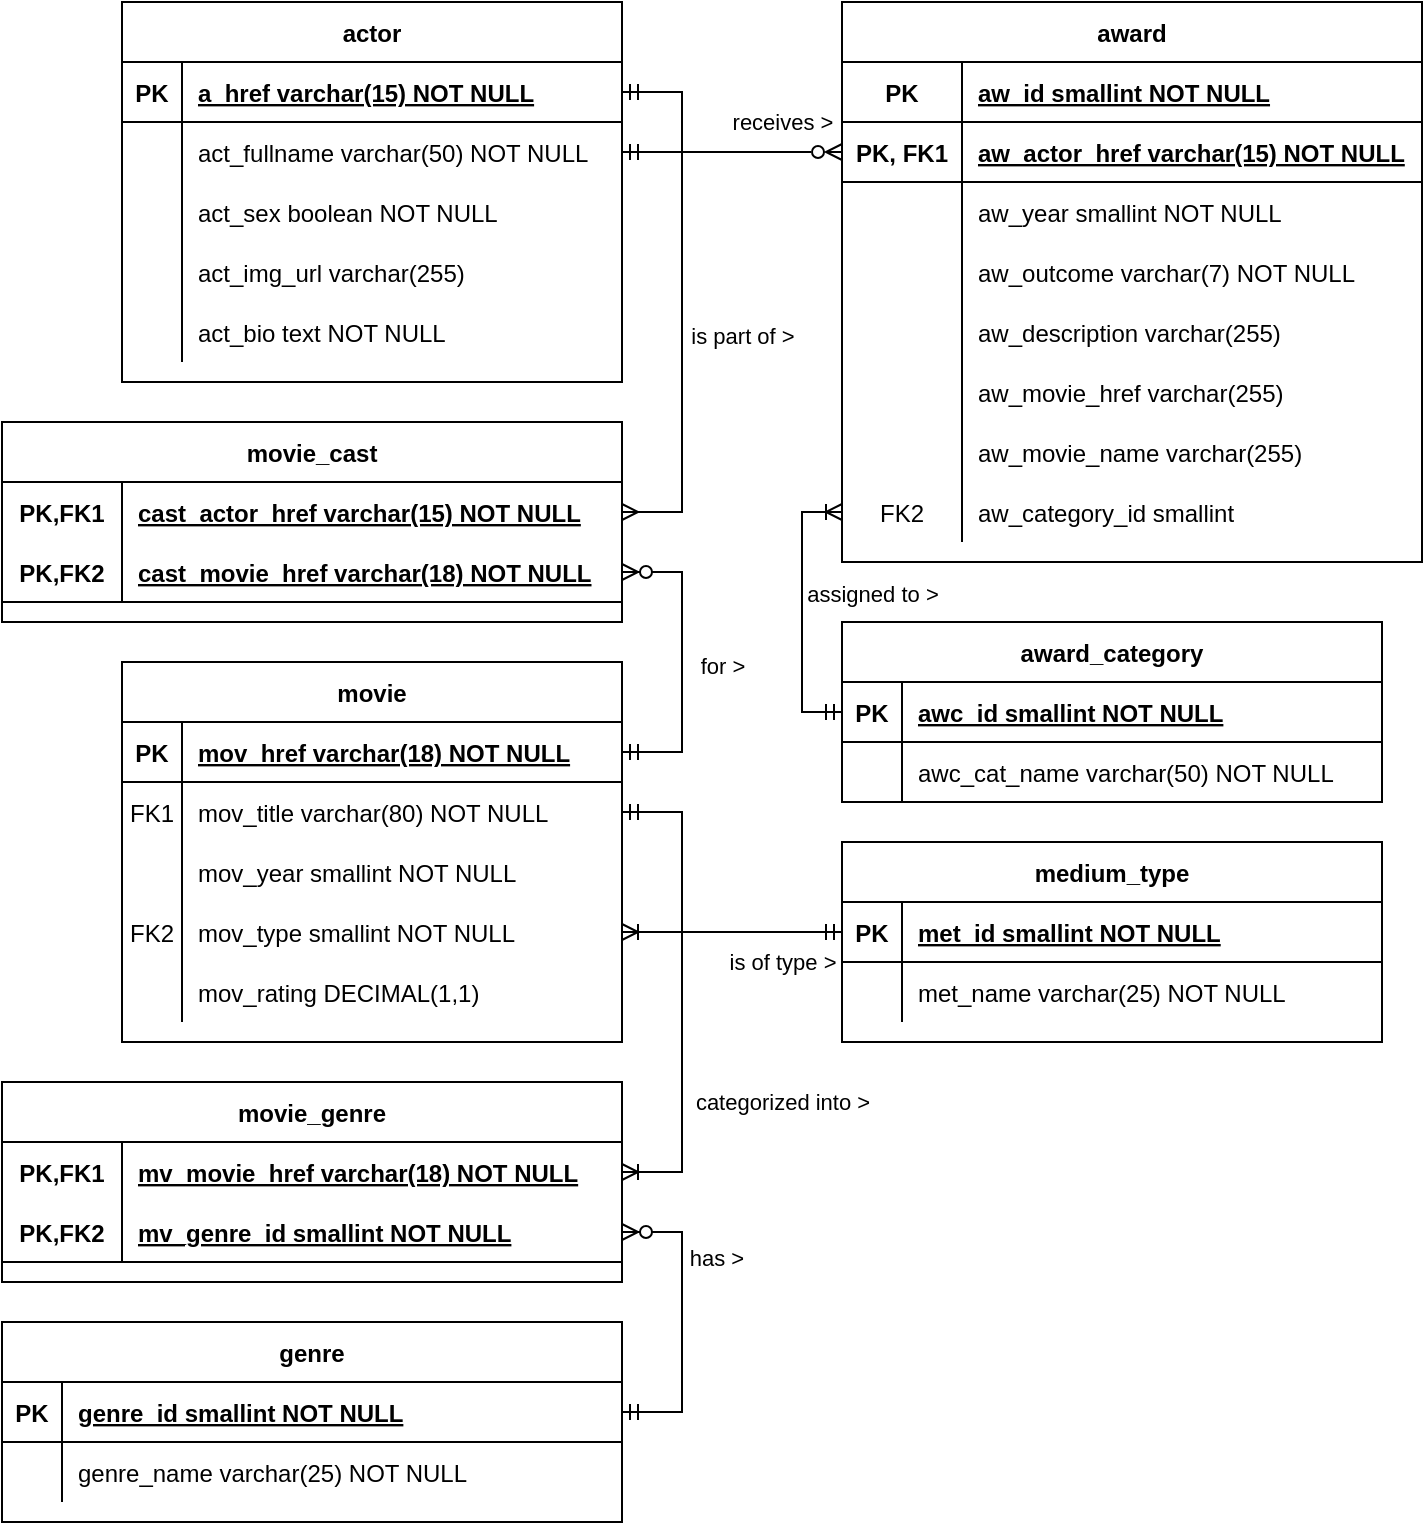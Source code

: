 <mxfile version="15.8.4" type="device"><diagram id="R2lEEEUBdFMjLlhIrx00" name="Page-1"><mxGraphModel dx="1994" dy="1238" grid="1" gridSize="10" guides="1" tooltips="1" connect="1" arrows="1" fold="1" page="1" pageScale="1" pageWidth="827" pageHeight="1169" math="0" shadow="0" extFonts="Permanent Marker^https://fonts.googleapis.com/css?family=Permanent+Marker"><root><mxCell id="0"/><mxCell id="1" parent="0"/><mxCell id="C-vyLk0tnHw3VtMMgP7b-2" value="award" style="shape=table;startSize=30;container=1;collapsible=1;childLayout=tableLayout;fixedRows=1;rowLines=0;fontStyle=1;align=center;resizeLast=1;" parent="1" vertex="1"><mxGeometry x="460" y="80" width="290" height="280" as="geometry"/></mxCell><mxCell id="C-vyLk0tnHw3VtMMgP7b-3" value="" style="shape=partialRectangle;collapsible=0;dropTarget=0;pointerEvents=0;fillColor=none;points=[[0,0.5],[1,0.5]];portConstraint=eastwest;top=0;left=0;right=0;bottom=1;" parent="C-vyLk0tnHw3VtMMgP7b-2" vertex="1"><mxGeometry y="30" width="290" height="30" as="geometry"/></mxCell><mxCell id="C-vyLk0tnHw3VtMMgP7b-4" value="PK" style="shape=partialRectangle;overflow=hidden;connectable=0;fillColor=none;top=0;left=0;bottom=0;right=0;fontStyle=1;" parent="C-vyLk0tnHw3VtMMgP7b-3" vertex="1"><mxGeometry width="60" height="30" as="geometry"><mxRectangle width="60" height="30" as="alternateBounds"/></mxGeometry></mxCell><mxCell id="C-vyLk0tnHw3VtMMgP7b-5" value="aw_id smallint NOT NULL" style="shape=partialRectangle;overflow=hidden;connectable=0;fillColor=none;top=0;left=0;bottom=0;right=0;align=left;spacingLeft=6;fontStyle=5;" parent="C-vyLk0tnHw3VtMMgP7b-3" vertex="1"><mxGeometry x="60" width="230" height="30" as="geometry"><mxRectangle width="230" height="30" as="alternateBounds"/></mxGeometry></mxCell><mxCell id="WkH7idtvHM0Loapfpm70-56" style="shape=partialRectangle;collapsible=0;dropTarget=0;pointerEvents=0;fillColor=none;points=[[0,0.5],[1,0.5]];portConstraint=eastwest;top=0;left=0;right=0;bottom=1;" parent="C-vyLk0tnHw3VtMMgP7b-2" vertex="1"><mxGeometry y="60" width="290" height="30" as="geometry"/></mxCell><mxCell id="WkH7idtvHM0Loapfpm70-57" value="PK, FK1" style="shape=partialRectangle;overflow=hidden;connectable=0;fillColor=none;top=0;left=0;bottom=0;right=0;fontStyle=1;" parent="WkH7idtvHM0Loapfpm70-56" vertex="1"><mxGeometry width="60" height="30" as="geometry"><mxRectangle width="60" height="30" as="alternateBounds"/></mxGeometry></mxCell><mxCell id="WkH7idtvHM0Loapfpm70-58" value="aw_actor_href varchar(15) NOT NULL" style="shape=partialRectangle;overflow=hidden;connectable=0;fillColor=none;top=0;left=0;bottom=0;right=0;align=left;spacingLeft=6;fontStyle=5;" parent="WkH7idtvHM0Loapfpm70-56" vertex="1"><mxGeometry x="60" width="230" height="30" as="geometry"><mxRectangle width="230" height="30" as="alternateBounds"/></mxGeometry></mxCell><mxCell id="C-vyLk0tnHw3VtMMgP7b-9" value="" style="shape=partialRectangle;collapsible=0;dropTarget=0;pointerEvents=0;fillColor=none;points=[[0,0.5],[1,0.5]];portConstraint=eastwest;top=0;left=0;right=0;bottom=0;" parent="C-vyLk0tnHw3VtMMgP7b-2" vertex="1"><mxGeometry y="90" width="290" height="30" as="geometry"/></mxCell><mxCell id="C-vyLk0tnHw3VtMMgP7b-10" value="" style="shape=partialRectangle;overflow=hidden;connectable=0;fillColor=none;top=0;left=0;bottom=0;right=0;" parent="C-vyLk0tnHw3VtMMgP7b-9" vertex="1"><mxGeometry width="60" height="30" as="geometry"><mxRectangle width="60" height="30" as="alternateBounds"/></mxGeometry></mxCell><mxCell id="C-vyLk0tnHw3VtMMgP7b-11" value="aw_year smallint NOT NULL" style="shape=partialRectangle;overflow=hidden;connectable=0;fillColor=none;top=0;left=0;bottom=0;right=0;align=left;spacingLeft=6;" parent="C-vyLk0tnHw3VtMMgP7b-9" vertex="1"><mxGeometry x="60" width="230" height="30" as="geometry"><mxRectangle width="230" height="30" as="alternateBounds"/></mxGeometry></mxCell><mxCell id="WkH7idtvHM0Loapfpm70-60" style="shape=partialRectangle;collapsible=0;dropTarget=0;pointerEvents=0;fillColor=none;points=[[0,0.5],[1,0.5]];portConstraint=eastwest;top=0;left=0;right=0;bottom=0;" parent="C-vyLk0tnHw3VtMMgP7b-2" vertex="1"><mxGeometry y="120" width="290" height="30" as="geometry"/></mxCell><mxCell id="WkH7idtvHM0Loapfpm70-61" style="shape=partialRectangle;overflow=hidden;connectable=0;fillColor=none;top=0;left=0;bottom=0;right=0;" parent="WkH7idtvHM0Loapfpm70-60" vertex="1"><mxGeometry width="60" height="30" as="geometry"><mxRectangle width="60" height="30" as="alternateBounds"/></mxGeometry></mxCell><mxCell id="WkH7idtvHM0Loapfpm70-62" value="aw_outcome varchar(7) NOT NULL" style="shape=partialRectangle;overflow=hidden;connectable=0;fillColor=none;top=0;left=0;bottom=0;right=0;align=left;spacingLeft=6;" parent="WkH7idtvHM0Loapfpm70-60" vertex="1"><mxGeometry x="60" width="230" height="30" as="geometry"><mxRectangle width="230" height="30" as="alternateBounds"/></mxGeometry></mxCell><mxCell id="WkH7idtvHM0Loapfpm70-63" style="shape=partialRectangle;collapsible=0;dropTarget=0;pointerEvents=0;fillColor=none;points=[[0,0.5],[1,0.5]];portConstraint=eastwest;top=0;left=0;right=0;bottom=0;" parent="C-vyLk0tnHw3VtMMgP7b-2" vertex="1"><mxGeometry y="150" width="290" height="30" as="geometry"/></mxCell><mxCell id="WkH7idtvHM0Loapfpm70-64" style="shape=partialRectangle;overflow=hidden;connectable=0;fillColor=none;top=0;left=0;bottom=0;right=0;" parent="WkH7idtvHM0Loapfpm70-63" vertex="1"><mxGeometry width="60" height="30" as="geometry"><mxRectangle width="60" height="30" as="alternateBounds"/></mxGeometry></mxCell><mxCell id="WkH7idtvHM0Loapfpm70-65" value="aw_description varchar(255)" style="shape=partialRectangle;overflow=hidden;connectable=0;fillColor=none;top=0;left=0;bottom=0;right=0;align=left;spacingLeft=6;" parent="WkH7idtvHM0Loapfpm70-63" vertex="1"><mxGeometry x="60" width="230" height="30" as="geometry"><mxRectangle width="230" height="30" as="alternateBounds"/></mxGeometry></mxCell><mxCell id="vb8h4qFNnVortR5xruvm-1" style="shape=partialRectangle;collapsible=0;dropTarget=0;pointerEvents=0;fillColor=none;points=[[0,0.5],[1,0.5]];portConstraint=eastwest;top=0;left=0;right=0;bottom=0;" vertex="1" parent="C-vyLk0tnHw3VtMMgP7b-2"><mxGeometry y="180" width="290" height="30" as="geometry"/></mxCell><mxCell id="vb8h4qFNnVortR5xruvm-2" style="shape=partialRectangle;overflow=hidden;connectable=0;fillColor=none;top=0;left=0;bottom=0;right=0;" vertex="1" parent="vb8h4qFNnVortR5xruvm-1"><mxGeometry width="60" height="30" as="geometry"><mxRectangle width="60" height="30" as="alternateBounds"/></mxGeometry></mxCell><mxCell id="vb8h4qFNnVortR5xruvm-3" value="aw_movie_href varchar(255)" style="shape=partialRectangle;overflow=hidden;connectable=0;fillColor=none;top=0;left=0;bottom=0;right=0;align=left;spacingLeft=6;" vertex="1" parent="vb8h4qFNnVortR5xruvm-1"><mxGeometry x="60" width="230" height="30" as="geometry"><mxRectangle width="230" height="30" as="alternateBounds"/></mxGeometry></mxCell><mxCell id="WkH7idtvHM0Loapfpm70-66" style="shape=partialRectangle;collapsible=0;dropTarget=0;pointerEvents=0;fillColor=none;points=[[0,0.5],[1,0.5]];portConstraint=eastwest;top=0;left=0;right=0;bottom=0;" parent="C-vyLk0tnHw3VtMMgP7b-2" vertex="1"><mxGeometry y="210" width="290" height="30" as="geometry"/></mxCell><mxCell id="WkH7idtvHM0Loapfpm70-67" style="shape=partialRectangle;overflow=hidden;connectable=0;fillColor=none;top=0;left=0;bottom=0;right=0;" parent="WkH7idtvHM0Loapfpm70-66" vertex="1"><mxGeometry width="60" height="30" as="geometry"><mxRectangle width="60" height="30" as="alternateBounds"/></mxGeometry></mxCell><mxCell id="WkH7idtvHM0Loapfpm70-68" value="aw_movie_name varchar(255)" style="shape=partialRectangle;overflow=hidden;connectable=0;fillColor=none;top=0;left=0;bottom=0;right=0;align=left;spacingLeft=6;" parent="WkH7idtvHM0Loapfpm70-66" vertex="1"><mxGeometry x="60" width="230" height="30" as="geometry"><mxRectangle width="230" height="30" as="alternateBounds"/></mxGeometry></mxCell><mxCell id="WkH7idtvHM0Loapfpm70-69" style="shape=partialRectangle;collapsible=0;dropTarget=0;pointerEvents=0;fillColor=none;points=[[0,0.5],[1,0.5]];portConstraint=eastwest;top=0;left=0;right=0;bottom=0;" parent="C-vyLk0tnHw3VtMMgP7b-2" vertex="1"><mxGeometry y="240" width="290" height="30" as="geometry"/></mxCell><mxCell id="WkH7idtvHM0Loapfpm70-70" value="FK2" style="shape=partialRectangle;overflow=hidden;connectable=0;fillColor=none;top=0;left=0;bottom=0;right=0;" parent="WkH7idtvHM0Loapfpm70-69" vertex="1"><mxGeometry width="60" height="30" as="geometry"><mxRectangle width="60" height="30" as="alternateBounds"/></mxGeometry></mxCell><mxCell id="WkH7idtvHM0Loapfpm70-71" value="aw_category_id smallint" style="shape=partialRectangle;overflow=hidden;connectable=0;fillColor=none;top=0;left=0;bottom=0;right=0;align=left;spacingLeft=6;" parent="WkH7idtvHM0Loapfpm70-69" vertex="1"><mxGeometry x="60" width="230" height="30" as="geometry"><mxRectangle width="230" height="30" as="alternateBounds"/></mxGeometry></mxCell><mxCell id="C-vyLk0tnHw3VtMMgP7b-13" value="movie" style="shape=table;startSize=30;container=1;collapsible=1;childLayout=tableLayout;fixedRows=1;rowLines=0;fontStyle=1;align=center;resizeLast=1;" parent="1" vertex="1"><mxGeometry x="100" y="410" width="250" height="190" as="geometry"/></mxCell><mxCell id="C-vyLk0tnHw3VtMMgP7b-14" value="" style="shape=partialRectangle;collapsible=0;dropTarget=0;pointerEvents=0;fillColor=none;points=[[0,0.5],[1,0.5]];portConstraint=eastwest;top=0;left=0;right=0;bottom=1;" parent="C-vyLk0tnHw3VtMMgP7b-13" vertex="1"><mxGeometry y="30" width="250" height="30" as="geometry"/></mxCell><mxCell id="C-vyLk0tnHw3VtMMgP7b-15" value="PK" style="shape=partialRectangle;overflow=hidden;connectable=0;fillColor=none;top=0;left=0;bottom=0;right=0;fontStyle=1;" parent="C-vyLk0tnHw3VtMMgP7b-14" vertex="1"><mxGeometry width="30" height="30" as="geometry"><mxRectangle width="30" height="30" as="alternateBounds"/></mxGeometry></mxCell><mxCell id="C-vyLk0tnHw3VtMMgP7b-16" value="mov_href varchar(18) NOT NULL" style="shape=partialRectangle;overflow=hidden;connectable=0;fillColor=none;top=0;left=0;bottom=0;right=0;align=left;spacingLeft=6;fontStyle=5;" parent="C-vyLk0tnHw3VtMMgP7b-14" vertex="1"><mxGeometry x="30" width="220" height="30" as="geometry"><mxRectangle width="220" height="30" as="alternateBounds"/></mxGeometry></mxCell><mxCell id="C-vyLk0tnHw3VtMMgP7b-17" value="" style="shape=partialRectangle;collapsible=0;dropTarget=0;pointerEvents=0;fillColor=none;points=[[0,0.5],[1,0.5]];portConstraint=eastwest;top=0;left=0;right=0;bottom=0;" parent="C-vyLk0tnHw3VtMMgP7b-13" vertex="1"><mxGeometry y="60" width="250" height="30" as="geometry"/></mxCell><mxCell id="C-vyLk0tnHw3VtMMgP7b-18" value="FK1" style="shape=partialRectangle;overflow=hidden;connectable=0;fillColor=none;top=0;left=0;bottom=0;right=0;" parent="C-vyLk0tnHw3VtMMgP7b-17" vertex="1"><mxGeometry width="30" height="30" as="geometry"><mxRectangle width="30" height="30" as="alternateBounds"/></mxGeometry></mxCell><mxCell id="C-vyLk0tnHw3VtMMgP7b-19" value="mov_title varchar(80) NOT NULL" style="shape=partialRectangle;overflow=hidden;connectable=0;fillColor=none;top=0;left=0;bottom=0;right=0;align=left;spacingLeft=6;" parent="C-vyLk0tnHw3VtMMgP7b-17" vertex="1"><mxGeometry x="30" width="220" height="30" as="geometry"><mxRectangle width="220" height="30" as="alternateBounds"/></mxGeometry></mxCell><mxCell id="C-vyLk0tnHw3VtMMgP7b-20" value="" style="shape=partialRectangle;collapsible=0;dropTarget=0;pointerEvents=0;fillColor=none;points=[[0,0.5],[1,0.5]];portConstraint=eastwest;top=0;left=0;right=0;bottom=0;" parent="C-vyLk0tnHw3VtMMgP7b-13" vertex="1"><mxGeometry y="90" width="250" height="30" as="geometry"/></mxCell><mxCell id="C-vyLk0tnHw3VtMMgP7b-21" value="" style="shape=partialRectangle;overflow=hidden;connectable=0;fillColor=none;top=0;left=0;bottom=0;right=0;" parent="C-vyLk0tnHw3VtMMgP7b-20" vertex="1"><mxGeometry width="30" height="30" as="geometry"><mxRectangle width="30" height="30" as="alternateBounds"/></mxGeometry></mxCell><mxCell id="C-vyLk0tnHw3VtMMgP7b-22" value="mov_year smallint NOT NULL" style="shape=partialRectangle;overflow=hidden;connectable=0;fillColor=none;top=0;left=0;bottom=0;right=0;align=left;spacingLeft=6;" parent="C-vyLk0tnHw3VtMMgP7b-20" vertex="1"><mxGeometry x="30" width="220" height="30" as="geometry"><mxRectangle width="220" height="30" as="alternateBounds"/></mxGeometry></mxCell><mxCell id="WkH7idtvHM0Loapfpm70-72" style="shape=partialRectangle;collapsible=0;dropTarget=0;pointerEvents=0;fillColor=none;points=[[0,0.5],[1,0.5]];portConstraint=eastwest;top=0;left=0;right=0;bottom=0;" parent="C-vyLk0tnHw3VtMMgP7b-13" vertex="1"><mxGeometry y="120" width="250" height="30" as="geometry"/></mxCell><mxCell id="WkH7idtvHM0Loapfpm70-73" value="FK2" style="shape=partialRectangle;overflow=hidden;connectable=0;fillColor=none;top=0;left=0;bottom=0;right=0;" parent="WkH7idtvHM0Loapfpm70-72" vertex="1"><mxGeometry width="30" height="30" as="geometry"><mxRectangle width="30" height="30" as="alternateBounds"/></mxGeometry></mxCell><mxCell id="WkH7idtvHM0Loapfpm70-74" value="mov_type smallint NOT NULL" style="shape=partialRectangle;overflow=hidden;connectable=0;fillColor=none;top=0;left=0;bottom=0;right=0;align=left;spacingLeft=6;" parent="WkH7idtvHM0Loapfpm70-72" vertex="1"><mxGeometry x="30" width="220" height="30" as="geometry"><mxRectangle width="220" height="30" as="alternateBounds"/></mxGeometry></mxCell><mxCell id="vb8h4qFNnVortR5xruvm-4" style="shape=partialRectangle;collapsible=0;dropTarget=0;pointerEvents=0;fillColor=none;points=[[0,0.5],[1,0.5]];portConstraint=eastwest;top=0;left=0;right=0;bottom=0;" vertex="1" parent="C-vyLk0tnHw3VtMMgP7b-13"><mxGeometry y="150" width="250" height="30" as="geometry"/></mxCell><mxCell id="vb8h4qFNnVortR5xruvm-5" style="shape=partialRectangle;overflow=hidden;connectable=0;fillColor=none;top=0;left=0;bottom=0;right=0;" vertex="1" parent="vb8h4qFNnVortR5xruvm-4"><mxGeometry width="30" height="30" as="geometry"><mxRectangle width="30" height="30" as="alternateBounds"/></mxGeometry></mxCell><mxCell id="vb8h4qFNnVortR5xruvm-6" value="mov_rating DECIMAL(1,1)" style="shape=partialRectangle;overflow=hidden;connectable=0;fillColor=none;top=0;left=0;bottom=0;right=0;align=left;spacingLeft=6;" vertex="1" parent="vb8h4qFNnVortR5xruvm-4"><mxGeometry x="30" width="220" height="30" as="geometry"><mxRectangle width="220" height="30" as="alternateBounds"/></mxGeometry></mxCell><mxCell id="C-vyLk0tnHw3VtMMgP7b-23" value="actor" style="shape=table;startSize=30;container=1;collapsible=1;childLayout=tableLayout;fixedRows=1;rowLines=0;fontStyle=1;align=center;resizeLast=1;" parent="1" vertex="1"><mxGeometry x="100" y="80" width="250" height="190" as="geometry"><mxRectangle x="120" y="120" width="70" height="30" as="alternateBounds"/></mxGeometry></mxCell><mxCell id="C-vyLk0tnHw3VtMMgP7b-24" value="" style="shape=partialRectangle;collapsible=0;dropTarget=0;pointerEvents=0;fillColor=none;points=[[0,0.5],[1,0.5]];portConstraint=eastwest;top=0;left=0;right=0;bottom=1;" parent="C-vyLk0tnHw3VtMMgP7b-23" vertex="1"><mxGeometry y="30" width="250" height="30" as="geometry"/></mxCell><mxCell id="C-vyLk0tnHw3VtMMgP7b-25" value="PK" style="shape=partialRectangle;overflow=hidden;connectable=0;fillColor=none;top=0;left=0;bottom=0;right=0;fontStyle=1;" parent="C-vyLk0tnHw3VtMMgP7b-24" vertex="1"><mxGeometry width="30" height="30" as="geometry"><mxRectangle width="30" height="30" as="alternateBounds"/></mxGeometry></mxCell><mxCell id="C-vyLk0tnHw3VtMMgP7b-26" value="a_href varchar(15) NOT NULL " style="shape=partialRectangle;overflow=hidden;connectable=0;fillColor=none;top=0;left=0;bottom=0;right=0;align=left;spacingLeft=6;fontStyle=5;" parent="C-vyLk0tnHw3VtMMgP7b-24" vertex="1"><mxGeometry x="30" width="220" height="30" as="geometry"><mxRectangle width="220" height="30" as="alternateBounds"/></mxGeometry></mxCell><mxCell id="C-vyLk0tnHw3VtMMgP7b-27" value="" style="shape=partialRectangle;collapsible=0;dropTarget=0;pointerEvents=0;fillColor=none;points=[[0,0.5],[1,0.5]];portConstraint=eastwest;top=0;left=0;right=0;bottom=0;" parent="C-vyLk0tnHw3VtMMgP7b-23" vertex="1"><mxGeometry y="60" width="250" height="30" as="geometry"/></mxCell><mxCell id="C-vyLk0tnHw3VtMMgP7b-28" value="" style="shape=partialRectangle;overflow=hidden;connectable=0;fillColor=none;top=0;left=0;bottom=0;right=0;" parent="C-vyLk0tnHw3VtMMgP7b-27" vertex="1"><mxGeometry width="30" height="30" as="geometry"><mxRectangle width="30" height="30" as="alternateBounds"/></mxGeometry></mxCell><mxCell id="C-vyLk0tnHw3VtMMgP7b-29" value="act_fullname varchar(50) NOT NULL" style="shape=partialRectangle;overflow=hidden;connectable=0;fillColor=none;top=0;left=0;bottom=0;right=0;align=left;spacingLeft=6;" parent="C-vyLk0tnHw3VtMMgP7b-27" vertex="1"><mxGeometry x="30" width="220" height="30" as="geometry"><mxRectangle width="220" height="30" as="alternateBounds"/></mxGeometry></mxCell><mxCell id="WkH7idtvHM0Loapfpm70-8" style="shape=partialRectangle;collapsible=0;dropTarget=0;pointerEvents=0;fillColor=none;points=[[0,0.5],[1,0.5]];portConstraint=eastwest;top=0;left=0;right=0;bottom=0;" parent="C-vyLk0tnHw3VtMMgP7b-23" vertex="1"><mxGeometry y="90" width="250" height="30" as="geometry"/></mxCell><mxCell id="WkH7idtvHM0Loapfpm70-9" style="shape=partialRectangle;overflow=hidden;connectable=0;fillColor=none;top=0;left=0;bottom=0;right=0;" parent="WkH7idtvHM0Loapfpm70-8" vertex="1"><mxGeometry width="30" height="30" as="geometry"><mxRectangle width="30" height="30" as="alternateBounds"/></mxGeometry></mxCell><mxCell id="WkH7idtvHM0Loapfpm70-10" value="act_sex boolean NOT NULL" style="shape=partialRectangle;overflow=hidden;connectable=0;fillColor=none;top=0;left=0;bottom=0;right=0;align=left;spacingLeft=6;" parent="WkH7idtvHM0Loapfpm70-8" vertex="1"><mxGeometry x="30" width="220" height="30" as="geometry"><mxRectangle width="220" height="30" as="alternateBounds"/></mxGeometry></mxCell><mxCell id="WkH7idtvHM0Loapfpm70-11" style="shape=partialRectangle;collapsible=0;dropTarget=0;pointerEvents=0;fillColor=none;points=[[0,0.5],[1,0.5]];portConstraint=eastwest;top=0;left=0;right=0;bottom=0;" parent="C-vyLk0tnHw3VtMMgP7b-23" vertex="1"><mxGeometry y="120" width="250" height="30" as="geometry"/></mxCell><mxCell id="WkH7idtvHM0Loapfpm70-12" style="shape=partialRectangle;overflow=hidden;connectable=0;fillColor=none;top=0;left=0;bottom=0;right=0;" parent="WkH7idtvHM0Loapfpm70-11" vertex="1"><mxGeometry width="30" height="30" as="geometry"><mxRectangle width="30" height="30" as="alternateBounds"/></mxGeometry></mxCell><mxCell id="WkH7idtvHM0Loapfpm70-13" value="act_img_url varchar(255)" style="shape=partialRectangle;overflow=hidden;connectable=0;fillColor=none;top=0;left=0;bottom=0;right=0;align=left;spacingLeft=6;" parent="WkH7idtvHM0Loapfpm70-11" vertex="1"><mxGeometry x="30" width="220" height="30" as="geometry"><mxRectangle width="220" height="30" as="alternateBounds"/></mxGeometry></mxCell><mxCell id="WkH7idtvHM0Loapfpm70-14" style="shape=partialRectangle;collapsible=0;dropTarget=0;pointerEvents=0;fillColor=none;points=[[0,0.5],[1,0.5]];portConstraint=eastwest;top=0;left=0;right=0;bottom=0;" parent="C-vyLk0tnHw3VtMMgP7b-23" vertex="1"><mxGeometry y="150" width="250" height="30" as="geometry"/></mxCell><mxCell id="WkH7idtvHM0Loapfpm70-15" style="shape=partialRectangle;overflow=hidden;connectable=0;fillColor=none;top=0;left=0;bottom=0;right=0;" parent="WkH7idtvHM0Loapfpm70-14" vertex="1"><mxGeometry width="30" height="30" as="geometry"><mxRectangle width="30" height="30" as="alternateBounds"/></mxGeometry></mxCell><mxCell id="WkH7idtvHM0Loapfpm70-16" value="act_bio text NOT NULL" style="shape=partialRectangle;overflow=hidden;connectable=0;fillColor=none;top=0;left=0;bottom=0;right=0;align=left;spacingLeft=6;" parent="WkH7idtvHM0Loapfpm70-14" vertex="1"><mxGeometry x="30" width="220" height="30" as="geometry"><mxRectangle width="220" height="30" as="alternateBounds"/></mxGeometry></mxCell><mxCell id="WkH7idtvHM0Loapfpm70-20" value="movie_cast" style="shape=table;startSize=30;container=1;collapsible=1;childLayout=tableLayout;fixedRows=1;rowLines=0;fontStyle=1;align=center;resizeLast=1;" parent="1" vertex="1"><mxGeometry x="40" y="290" width="310" height="100" as="geometry"/></mxCell><mxCell id="WkH7idtvHM0Loapfpm70-21" value="" style="shape=partialRectangle;collapsible=0;dropTarget=0;pointerEvents=0;fillColor=none;top=0;left=0;bottom=0;right=0;points=[[0,0.5],[1,0.5]];portConstraint=eastwest;" parent="WkH7idtvHM0Loapfpm70-20" vertex="1"><mxGeometry y="30" width="310" height="30" as="geometry"/></mxCell><mxCell id="WkH7idtvHM0Loapfpm70-22" value="PK,FK1" style="shape=partialRectangle;connectable=0;fillColor=none;top=0;left=0;bottom=0;right=0;fontStyle=1;overflow=hidden;" parent="WkH7idtvHM0Loapfpm70-21" vertex="1"><mxGeometry width="60" height="30" as="geometry"><mxRectangle width="60" height="30" as="alternateBounds"/></mxGeometry></mxCell><mxCell id="WkH7idtvHM0Loapfpm70-23" value="cast_actor_href varchar(15) NOT NULL" style="shape=partialRectangle;connectable=0;fillColor=none;top=0;left=0;bottom=0;right=0;align=left;spacingLeft=6;fontStyle=5;overflow=hidden;" parent="WkH7idtvHM0Loapfpm70-21" vertex="1"><mxGeometry x="60" width="250" height="30" as="geometry"><mxRectangle width="250" height="30" as="alternateBounds"/></mxGeometry></mxCell><mxCell id="WkH7idtvHM0Loapfpm70-24" value="" style="shape=partialRectangle;collapsible=0;dropTarget=0;pointerEvents=0;fillColor=none;top=0;left=0;bottom=1;right=0;points=[[0,0.5],[1,0.5]];portConstraint=eastwest;" parent="WkH7idtvHM0Loapfpm70-20" vertex="1"><mxGeometry y="60" width="310" height="30" as="geometry"/></mxCell><mxCell id="WkH7idtvHM0Loapfpm70-25" value="PK,FK2" style="shape=partialRectangle;connectable=0;fillColor=none;top=0;left=0;bottom=0;right=0;fontStyle=1;overflow=hidden;" parent="WkH7idtvHM0Loapfpm70-24" vertex="1"><mxGeometry width="60" height="30" as="geometry"><mxRectangle width="60" height="30" as="alternateBounds"/></mxGeometry></mxCell><mxCell id="WkH7idtvHM0Loapfpm70-26" value="cast_movie_href varchar(18) NOT NULL" style="shape=partialRectangle;connectable=0;fillColor=none;top=0;left=0;bottom=0;right=0;align=left;spacingLeft=6;fontStyle=5;overflow=hidden;" parent="WkH7idtvHM0Loapfpm70-24" vertex="1"><mxGeometry x="60" width="250" height="30" as="geometry"><mxRectangle width="250" height="30" as="alternateBounds"/></mxGeometry></mxCell><mxCell id="WkH7idtvHM0Loapfpm70-33" value="" style="edgeStyle=entityRelationEdgeStyle;fontSize=12;html=1;endArrow=ERmany;rounded=0;endFill=0;startArrow=ERmandOne;startFill=0;entryX=1;entryY=0.5;entryDx=0;entryDy=0;" parent="1" source="C-vyLk0tnHw3VtMMgP7b-24" target="WkH7idtvHM0Loapfpm70-21" edge="1"><mxGeometry width="100" height="100" relative="1" as="geometry"><mxPoint x="350" y="310" as="sourcePoint"/><mxPoint x="370" y="380" as="targetPoint"/></mxGeometry></mxCell><mxCell id="WkH7idtvHM0Loapfpm70-38" value="is part of &amp;gt;" style="edgeLabel;html=1;align=center;verticalAlign=middle;resizable=0;points=[];" parent="WkH7idtvHM0Loapfpm70-33" vertex="1" connectable="0"><mxGeometry x="-0.12" y="2" relative="1" as="geometry"><mxPoint x="28" y="33" as="offset"/></mxGeometry></mxCell><mxCell id="WkH7idtvHM0Loapfpm70-35" value="" style="edgeStyle=entityRelationEdgeStyle;fontSize=12;html=1;endArrow=ERzeroToMany;endFill=1;rounded=0;entryX=1;entryY=0.5;entryDx=0;entryDy=0;exitX=1;exitY=0.5;exitDx=0;exitDy=0;startArrow=ERmandOne;startFill=0;" parent="1" source="C-vyLk0tnHw3VtMMgP7b-14" target="WkH7idtvHM0Loapfpm70-24" edge="1"><mxGeometry width="100" height="100" relative="1" as="geometry"><mxPoint x="370" y="540" as="sourcePoint"/><mxPoint x="620" y="500" as="targetPoint"/></mxGeometry></mxCell><mxCell id="WkH7idtvHM0Loapfpm70-37" value="for &amp;gt;" style="edgeLabel;html=1;align=center;verticalAlign=middle;resizable=0;points=[];" parent="WkH7idtvHM0Loapfpm70-35" vertex="1" connectable="0"><mxGeometry x="-0.025" y="-4" relative="1" as="geometry"><mxPoint x="16" as="offset"/></mxGeometry></mxCell><mxCell id="WkH7idtvHM0Loapfpm70-55" value="" style="edgeStyle=entityRelationEdgeStyle;fontSize=12;html=1;endArrow=ERmandOne;endFill=0;rounded=0;entryX=1;entryY=0.5;entryDx=0;entryDy=0;exitX=0;exitY=0.5;exitDx=0;exitDy=0;jumpStyle=none;noJump=0;orthogonal=0;verticalAlign=middle;startArrow=ERzeroToMany;startFill=0;" parent="1" source="WkH7idtvHM0Loapfpm70-56" target="C-vyLk0tnHw3VtMMgP7b-27" edge="1"><mxGeometry width="100" height="100" relative="1" as="geometry"><mxPoint x="330" y="310" as="sourcePoint"/><mxPoint x="430" y="210" as="targetPoint"/></mxGeometry></mxCell><mxCell id="WkH7idtvHM0Loapfpm70-59" value="receives &amp;gt;" style="edgeLabel;html=1;align=center;verticalAlign=middle;resizable=0;points=[];" parent="WkH7idtvHM0Loapfpm70-55" vertex="1" connectable="0"><mxGeometry x="0.08" relative="1" as="geometry"><mxPoint x="29" y="-15" as="offset"/></mxGeometry></mxCell><mxCell id="WkH7idtvHM0Loapfpm70-75" value="movie_genre" style="shape=table;startSize=30;container=1;collapsible=1;childLayout=tableLayout;fixedRows=1;rowLines=0;fontStyle=1;align=center;resizeLast=1;labelBackgroundColor=none;" parent="1" vertex="1"><mxGeometry x="40" y="620" width="310" height="100" as="geometry"/></mxCell><mxCell id="WkH7idtvHM0Loapfpm70-76" value="" style="shape=partialRectangle;collapsible=0;dropTarget=0;pointerEvents=0;fillColor=none;top=0;left=0;bottom=0;right=0;points=[[0,0.5],[1,0.5]];portConstraint=eastwest;labelBackgroundColor=none;" parent="WkH7idtvHM0Loapfpm70-75" vertex="1"><mxGeometry y="30" width="310" height="30" as="geometry"/></mxCell><mxCell id="WkH7idtvHM0Loapfpm70-77" value="PK,FK1" style="shape=partialRectangle;connectable=0;fillColor=none;top=0;left=0;bottom=0;right=0;fontStyle=1;overflow=hidden;labelBackgroundColor=none;" parent="WkH7idtvHM0Loapfpm70-76" vertex="1"><mxGeometry width="60" height="30" as="geometry"><mxRectangle width="60" height="30" as="alternateBounds"/></mxGeometry></mxCell><mxCell id="WkH7idtvHM0Loapfpm70-78" value="mv_movie_href varchar(18) NOT NULL" style="shape=partialRectangle;connectable=0;fillColor=none;top=0;left=0;bottom=0;right=0;align=left;spacingLeft=6;fontStyle=5;overflow=hidden;labelBackgroundColor=none;" parent="WkH7idtvHM0Loapfpm70-76" vertex="1"><mxGeometry x="60" width="250" height="30" as="geometry"><mxRectangle width="250" height="30" as="alternateBounds"/></mxGeometry></mxCell><mxCell id="WkH7idtvHM0Loapfpm70-79" value="" style="shape=partialRectangle;collapsible=0;dropTarget=0;pointerEvents=0;fillColor=none;top=0;left=0;bottom=1;right=0;points=[[0,0.5],[1,0.5]];portConstraint=eastwest;labelBackgroundColor=none;" parent="WkH7idtvHM0Loapfpm70-75" vertex="1"><mxGeometry y="60" width="310" height="30" as="geometry"/></mxCell><mxCell id="WkH7idtvHM0Loapfpm70-80" value="PK,FK2" style="shape=partialRectangle;connectable=0;fillColor=none;top=0;left=0;bottom=0;right=0;fontStyle=1;overflow=hidden;labelBackgroundColor=none;" parent="WkH7idtvHM0Loapfpm70-79" vertex="1"><mxGeometry width="60" height="30" as="geometry"><mxRectangle width="60" height="30" as="alternateBounds"/></mxGeometry></mxCell><mxCell id="WkH7idtvHM0Loapfpm70-81" value="mv_genre_id smallint NOT NULL" style="shape=partialRectangle;connectable=0;fillColor=none;top=0;left=0;bottom=0;right=0;align=left;spacingLeft=6;fontStyle=5;overflow=hidden;labelBackgroundColor=none;" parent="WkH7idtvHM0Loapfpm70-79" vertex="1"><mxGeometry x="60" width="250" height="30" as="geometry"><mxRectangle width="250" height="30" as="alternateBounds"/></mxGeometry></mxCell><mxCell id="WkH7idtvHM0Loapfpm70-91" value="genre" style="shape=table;startSize=30;container=1;collapsible=1;childLayout=tableLayout;fixedRows=1;rowLines=0;fontStyle=1;align=center;resizeLast=1;labelBackgroundColor=none;" parent="1" vertex="1"><mxGeometry x="40" y="740" width="310" height="100" as="geometry"/></mxCell><mxCell id="WkH7idtvHM0Loapfpm70-92" value="" style="shape=partialRectangle;collapsible=0;dropTarget=0;pointerEvents=0;fillColor=none;top=0;left=0;bottom=1;right=0;points=[[0,0.5],[1,0.5]];portConstraint=eastwest;labelBackgroundColor=none;" parent="WkH7idtvHM0Loapfpm70-91" vertex="1"><mxGeometry y="30" width="310" height="30" as="geometry"/></mxCell><mxCell id="WkH7idtvHM0Loapfpm70-93" value="PK" style="shape=partialRectangle;connectable=0;fillColor=none;top=0;left=0;bottom=0;right=0;fontStyle=1;overflow=hidden;labelBackgroundColor=none;" parent="WkH7idtvHM0Loapfpm70-92" vertex="1"><mxGeometry width="30" height="30" as="geometry"><mxRectangle width="30" height="30" as="alternateBounds"/></mxGeometry></mxCell><mxCell id="WkH7idtvHM0Loapfpm70-94" value="genre_id smallint NOT NULL" style="shape=partialRectangle;connectable=0;fillColor=none;top=0;left=0;bottom=0;right=0;align=left;spacingLeft=6;fontStyle=5;overflow=hidden;labelBackgroundColor=none;" parent="WkH7idtvHM0Loapfpm70-92" vertex="1"><mxGeometry x="30" width="280" height="30" as="geometry"><mxRectangle width="280" height="30" as="alternateBounds"/></mxGeometry></mxCell><mxCell id="WkH7idtvHM0Loapfpm70-95" value="" style="shape=partialRectangle;collapsible=0;dropTarget=0;pointerEvents=0;fillColor=none;top=0;left=0;bottom=0;right=0;points=[[0,0.5],[1,0.5]];portConstraint=eastwest;labelBackgroundColor=none;" parent="WkH7idtvHM0Loapfpm70-91" vertex="1"><mxGeometry y="60" width="310" height="30" as="geometry"/></mxCell><mxCell id="WkH7idtvHM0Loapfpm70-96" value="" style="shape=partialRectangle;connectable=0;fillColor=none;top=0;left=0;bottom=0;right=0;editable=1;overflow=hidden;labelBackgroundColor=none;" parent="WkH7idtvHM0Loapfpm70-95" vertex="1"><mxGeometry width="30" height="30" as="geometry"><mxRectangle width="30" height="30" as="alternateBounds"/></mxGeometry></mxCell><mxCell id="WkH7idtvHM0Loapfpm70-97" value="genre_name varchar(25) NOT NULL" style="shape=partialRectangle;connectable=0;fillColor=none;top=0;left=0;bottom=0;right=0;align=left;spacingLeft=6;overflow=hidden;labelBackgroundColor=none;" parent="WkH7idtvHM0Loapfpm70-95" vertex="1"><mxGeometry x="30" width="280" height="30" as="geometry"><mxRectangle width="280" height="30" as="alternateBounds"/></mxGeometry></mxCell><mxCell id="WkH7idtvHM0Loapfpm70-105" value="" style="edgeStyle=entityRelationEdgeStyle;fontSize=12;html=1;endArrow=ERzeroToMany;endFill=1;rounded=0;verticalAlign=middle;jumpStyle=none;entryX=1;entryY=0.5;entryDx=0;entryDy=0;exitX=1;exitY=0.5;exitDx=0;exitDy=0;startArrow=ERmandOne;startFill=0;" parent="1" source="WkH7idtvHM0Loapfpm70-92" target="WkH7idtvHM0Loapfpm70-79" edge="1"><mxGeometry width="100" height="100" relative="1" as="geometry"><mxPoint x="510" y="840" as="sourcePoint"/><mxPoint x="610" y="740" as="targetPoint"/></mxGeometry></mxCell><mxCell id="WkH7idtvHM0Loapfpm70-106" value="" style="edgeStyle=entityRelationEdgeStyle;fontSize=12;html=1;endArrow=ERmandOne;endFill=0;rounded=0;verticalAlign=middle;jumpStyle=none;exitX=1;exitY=0.5;exitDx=0;exitDy=0;entryX=0;entryY=0.5;entryDx=0;entryDy=0;startArrow=ERoneToMany;startFill=0;" parent="1" source="WkH7idtvHM0Loapfpm70-72" target="ijooqfxpbCKBjKIuMc5q-2" edge="1"><mxGeometry width="100" height="100" relative="1" as="geometry"><mxPoint x="440" y="680" as="sourcePoint"/><mxPoint x="480" y="545" as="targetPoint"/></mxGeometry></mxCell><mxCell id="ijooqfxpbCKBjKIuMc5q-27" value="is of type &amp;gt;" style="edgeLabel;html=1;align=center;verticalAlign=middle;resizable=0;points=[];" parent="WkH7idtvHM0Loapfpm70-106" vertex="1" connectable="0"><mxGeometry x="0.164" y="4" relative="1" as="geometry"><mxPoint x="16" y="19" as="offset"/></mxGeometry></mxCell><mxCell id="WkH7idtvHM0Loapfpm70-107" value="" style="edgeStyle=entityRelationEdgeStyle;fontSize=12;html=1;endArrow=ERmandOne;endFill=0;rounded=0;verticalAlign=middle;jumpStyle=none;exitX=1;exitY=0.5;exitDx=0;exitDy=0;entryX=1;entryY=0.5;entryDx=0;entryDy=0;startArrow=ERoneToMany;startFill=0;" parent="1" source="WkH7idtvHM0Loapfpm70-76" target="C-vyLk0tnHw3VtMMgP7b-17" edge="1"><mxGeometry width="100" height="100" relative="1" as="geometry"><mxPoint x="500" y="620" as="sourcePoint"/><mxPoint x="600" y="520" as="targetPoint"/></mxGeometry></mxCell><mxCell id="ijooqfxpbCKBjKIuMc5q-33" value="categorized into &amp;gt;" style="edgeLabel;html=1;align=center;verticalAlign=middle;resizable=0;points=[];" parent="WkH7idtvHM0Loapfpm70-107" vertex="1" connectable="0"><mxGeometry x="0.381" y="-4" relative="1" as="geometry"><mxPoint x="46" y="100" as="offset"/></mxGeometry></mxCell><mxCell id="ijooqfxpbCKBjKIuMc5q-1" value="medium_type" style="shape=table;startSize=30;container=1;collapsible=1;childLayout=tableLayout;fixedRows=1;rowLines=0;fontStyle=1;align=center;resizeLast=1;" parent="1" vertex="1"><mxGeometry x="460" y="500" width="270" height="100" as="geometry"/></mxCell><mxCell id="ijooqfxpbCKBjKIuMc5q-2" value="" style="shape=partialRectangle;collapsible=0;dropTarget=0;pointerEvents=0;fillColor=none;top=0;left=0;bottom=1;right=0;points=[[0,0.5],[1,0.5]];portConstraint=eastwest;" parent="ijooqfxpbCKBjKIuMc5q-1" vertex="1"><mxGeometry y="30" width="270" height="30" as="geometry"/></mxCell><mxCell id="ijooqfxpbCKBjKIuMc5q-3" value="PK" style="shape=partialRectangle;connectable=0;fillColor=none;top=0;left=0;bottom=0;right=0;fontStyle=1;overflow=hidden;" parent="ijooqfxpbCKBjKIuMc5q-2" vertex="1"><mxGeometry width="30" height="30" as="geometry"><mxRectangle width="30" height="30" as="alternateBounds"/></mxGeometry></mxCell><mxCell id="ijooqfxpbCKBjKIuMc5q-4" value="met_id smallint NOT NULL" style="shape=partialRectangle;connectable=0;fillColor=none;top=0;left=0;bottom=0;right=0;align=left;spacingLeft=6;fontStyle=5;overflow=hidden;" parent="ijooqfxpbCKBjKIuMc5q-2" vertex="1"><mxGeometry x="30" width="240" height="30" as="geometry"><mxRectangle width="240" height="30" as="alternateBounds"/></mxGeometry></mxCell><mxCell id="ijooqfxpbCKBjKIuMc5q-5" value="" style="shape=partialRectangle;collapsible=0;dropTarget=0;pointerEvents=0;fillColor=none;top=0;left=0;bottom=0;right=0;points=[[0,0.5],[1,0.5]];portConstraint=eastwest;" parent="ijooqfxpbCKBjKIuMc5q-1" vertex="1"><mxGeometry y="60" width="270" height="30" as="geometry"/></mxCell><mxCell id="ijooqfxpbCKBjKIuMc5q-6" value="" style="shape=partialRectangle;connectable=0;fillColor=none;top=0;left=0;bottom=0;right=0;editable=1;overflow=hidden;" parent="ijooqfxpbCKBjKIuMc5q-5" vertex="1"><mxGeometry width="30" height="30" as="geometry"><mxRectangle width="30" height="30" as="alternateBounds"/></mxGeometry></mxCell><mxCell id="ijooqfxpbCKBjKIuMc5q-7" value="met_name varchar(25) NOT NULL" style="shape=partialRectangle;connectable=0;fillColor=none;top=0;left=0;bottom=0;right=0;align=left;spacingLeft=6;overflow=hidden;" parent="ijooqfxpbCKBjKIuMc5q-5" vertex="1"><mxGeometry x="30" width="240" height="30" as="geometry"><mxRectangle width="240" height="30" as="alternateBounds"/></mxGeometry></mxCell><mxCell id="ijooqfxpbCKBjKIuMc5q-14" value="award_category" style="shape=table;startSize=30;container=1;collapsible=1;childLayout=tableLayout;fixedRows=1;rowLines=0;fontStyle=1;align=center;resizeLast=1;" parent="1" vertex="1"><mxGeometry x="460" y="390" width="270" height="90" as="geometry"/></mxCell><mxCell id="ijooqfxpbCKBjKIuMc5q-15" value="" style="shape=partialRectangle;collapsible=0;dropTarget=0;pointerEvents=0;fillColor=none;top=0;left=0;bottom=1;right=0;points=[[0,0.5],[1,0.5]];portConstraint=eastwest;" parent="ijooqfxpbCKBjKIuMc5q-14" vertex="1"><mxGeometry y="30" width="270" height="30" as="geometry"/></mxCell><mxCell id="ijooqfxpbCKBjKIuMc5q-16" value="PK" style="shape=partialRectangle;connectable=0;fillColor=none;top=0;left=0;bottom=0;right=0;fontStyle=1;overflow=hidden;" parent="ijooqfxpbCKBjKIuMc5q-15" vertex="1"><mxGeometry width="30" height="30" as="geometry"><mxRectangle width="30" height="30" as="alternateBounds"/></mxGeometry></mxCell><mxCell id="ijooqfxpbCKBjKIuMc5q-17" value="awc_id smallint NOT NULL" style="shape=partialRectangle;connectable=0;fillColor=none;top=0;left=0;bottom=0;right=0;align=left;spacingLeft=6;fontStyle=5;overflow=hidden;" parent="ijooqfxpbCKBjKIuMc5q-15" vertex="1"><mxGeometry x="30" width="240" height="30" as="geometry"><mxRectangle width="240" height="30" as="alternateBounds"/></mxGeometry></mxCell><mxCell id="ijooqfxpbCKBjKIuMc5q-18" value="" style="shape=partialRectangle;collapsible=0;dropTarget=0;pointerEvents=0;fillColor=none;top=0;left=0;bottom=0;right=0;points=[[0,0.5],[1,0.5]];portConstraint=eastwest;" parent="ijooqfxpbCKBjKIuMc5q-14" vertex="1"><mxGeometry y="60" width="270" height="30" as="geometry"/></mxCell><mxCell id="ijooqfxpbCKBjKIuMc5q-19" value="" style="shape=partialRectangle;connectable=0;fillColor=none;top=0;left=0;bottom=0;right=0;editable=1;overflow=hidden;" parent="ijooqfxpbCKBjKIuMc5q-18" vertex="1"><mxGeometry width="30" height="30" as="geometry"><mxRectangle width="30" height="30" as="alternateBounds"/></mxGeometry></mxCell><mxCell id="ijooqfxpbCKBjKIuMc5q-20" value="awc_cat_name varchar(50) NOT NULL" style="shape=partialRectangle;connectable=0;fillColor=none;top=0;left=0;bottom=0;right=0;align=left;spacingLeft=6;overflow=hidden;" parent="ijooqfxpbCKBjKIuMc5q-18" vertex="1"><mxGeometry x="30" width="240" height="30" as="geometry"><mxRectangle width="240" height="30" as="alternateBounds"/></mxGeometry></mxCell><mxCell id="ijooqfxpbCKBjKIuMc5q-31" style="edgeStyle=orthogonalEdgeStyle;rounded=0;orthogonalLoop=1;jettySize=auto;html=1;exitX=0;exitY=0.5;exitDx=0;exitDy=0;entryX=0;entryY=0.5;entryDx=0;entryDy=0;startArrow=ERmandOne;startFill=0;endArrow=ERoneToMany;endFill=0;" parent="1" source="ijooqfxpbCKBjKIuMc5q-15" target="WkH7idtvHM0Loapfpm70-69" edge="1"><mxGeometry relative="1" as="geometry"/></mxCell><mxCell id="ijooqfxpbCKBjKIuMc5q-32" value="assigned to &amp;gt;" style="edgeLabel;html=1;align=center;verticalAlign=middle;resizable=0;points=[];" parent="ijooqfxpbCKBjKIuMc5q-31" vertex="1" connectable="0"><mxGeometry x="0.173" y="3" relative="1" as="geometry"><mxPoint x="38" y="3" as="offset"/></mxGeometry></mxCell><mxCell id="ijooqfxpbCKBjKIuMc5q-34" value="has &amp;gt;" style="edgeLabel;html=1;align=center;verticalAlign=middle;resizable=0;points=[];" parent="1" vertex="1" connectable="0"><mxGeometry x="414" y="640" as="geometry"><mxPoint x="-17" y="68" as="offset"/></mxGeometry></mxCell></root></mxGraphModel></diagram></mxfile>